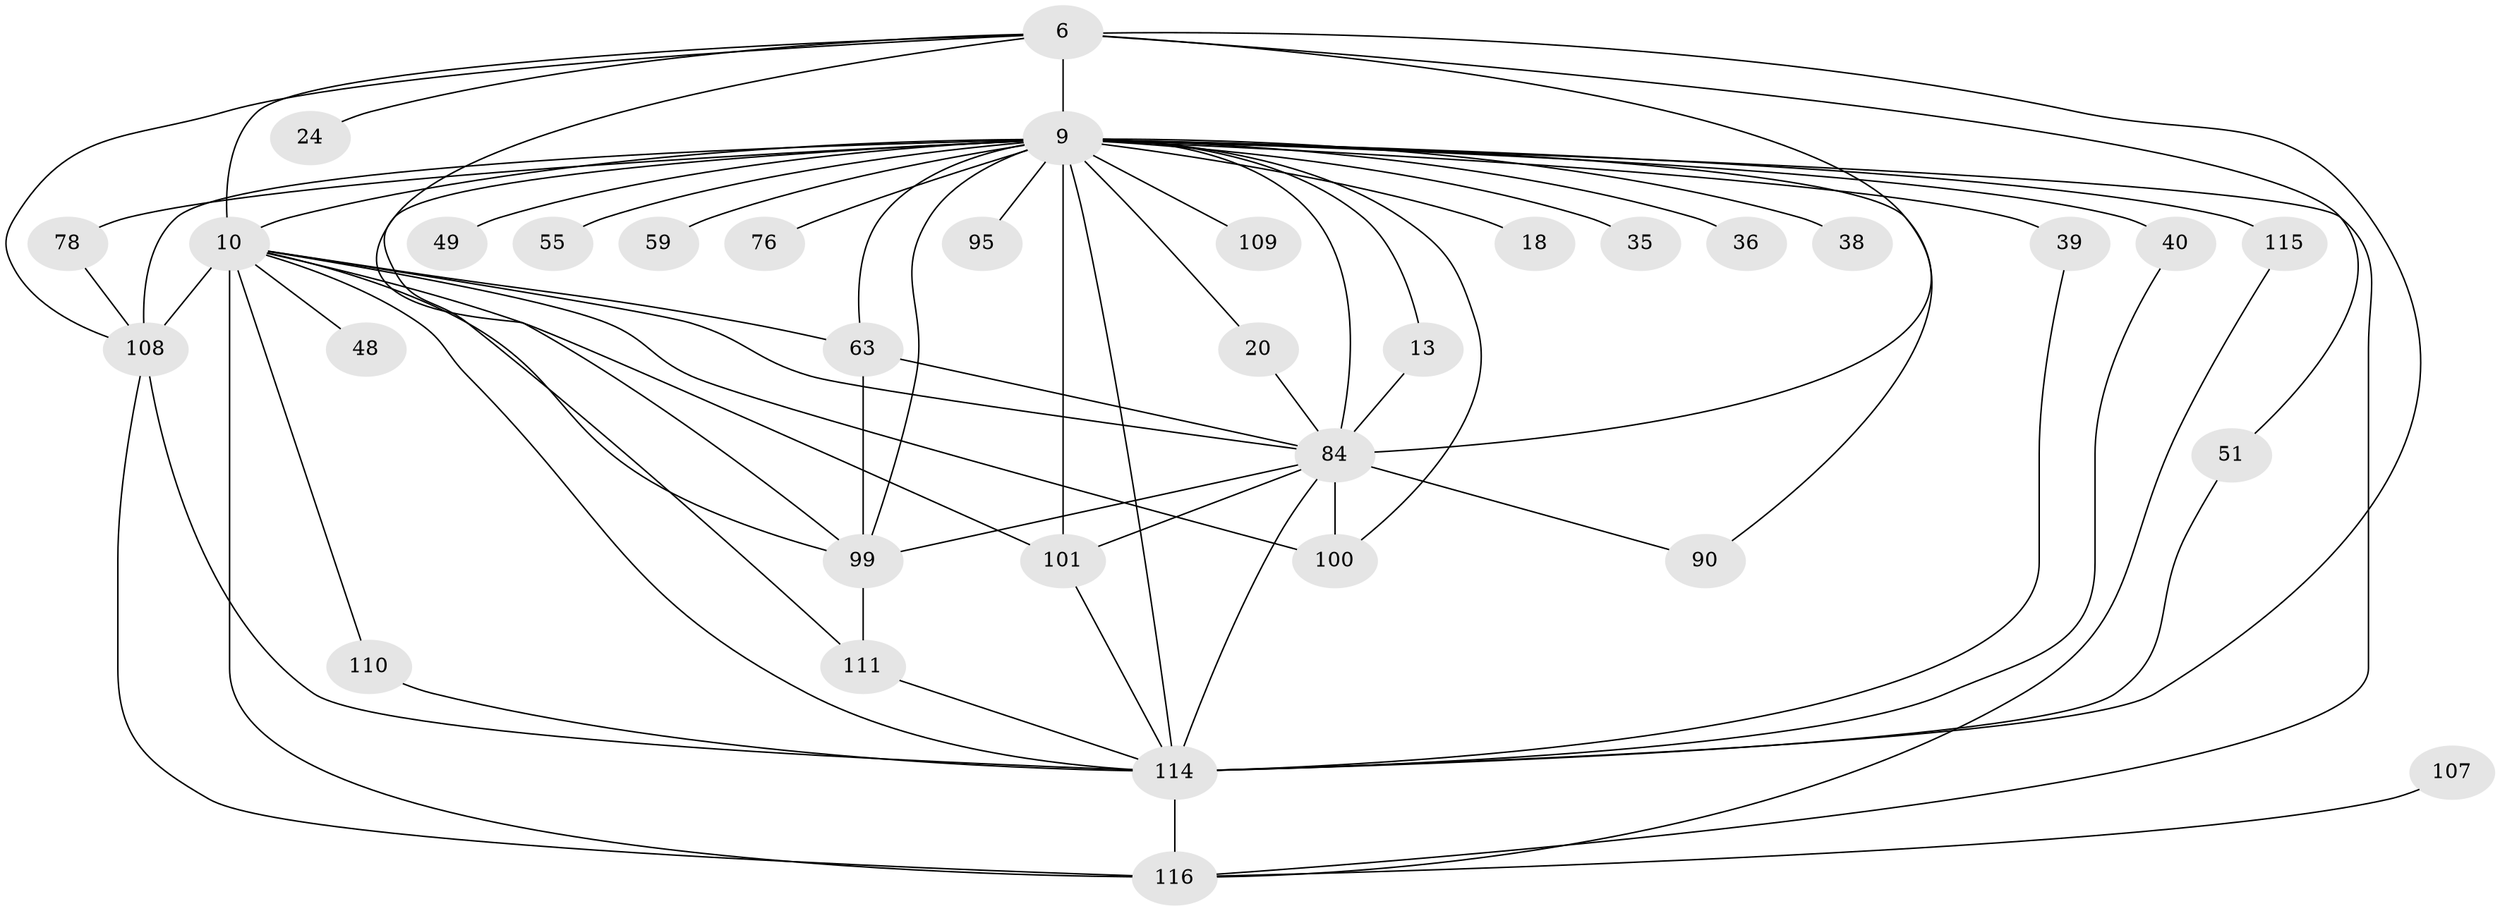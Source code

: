// original degree distribution, {17: 0.008620689655172414, 20: 0.017241379310344827, 11: 0.008620689655172414, 25: 0.017241379310344827, 18: 0.008620689655172414, 16: 0.008620689655172414, 28: 0.008620689655172414, 21: 0.008620689655172414, 6: 0.034482758620689655, 3: 0.19827586206896552, 2: 0.47413793103448276, 4: 0.11206896551724138, 5: 0.08620689655172414, 8: 0.008620689655172414}
// Generated by graph-tools (version 1.1) at 2025/47/03/04/25 21:47:53]
// undirected, 34 vertices, 67 edges
graph export_dot {
graph [start="1"]
  node [color=gray90,style=filled];
  6 [super="+3"];
  9 [super="+4+8"];
  10 [super="+2"];
  13;
  18;
  20;
  24;
  35;
  36;
  38;
  39;
  40;
  48;
  49;
  51;
  55;
  59;
  63 [super="+31+33"];
  76;
  78 [super="+17"];
  84 [super="+22+5"];
  90;
  95;
  99 [super="+25+93+87+83"];
  100 [super="+19+80"];
  101 [super="+91+94+88"];
  107;
  108 [super="+92+105+54+69"];
  109;
  110;
  111 [super="+45"];
  114 [super="+103+85+113"];
  115 [super="+23+43+104"];
  116 [super="+112+98"];
  6 -- 9 [weight=8];
  6 -- 10 [weight=4];
  6 -- 24 [weight=2];
  6 -- 51;
  6 -- 99 [weight=2];
  6 -- 108 [weight=2];
  6 -- 84 [weight=5];
  6 -- 114;
  9 -- 10 [weight=8];
  9 -- 20;
  9 -- 35 [weight=2];
  9 -- 36 [weight=2];
  9 -- 39 [weight=2];
  9 -- 49 [weight=2];
  9 -- 76 [weight=2];
  9 -- 90;
  9 -- 95 [weight=2];
  9 -- 109 [weight=2];
  9 -- 18 [weight=2];
  9 -- 40 [weight=2];
  9 -- 55 [weight=2];
  9 -- 13;
  9 -- 78 [weight=2];
  9 -- 100;
  9 -- 38 [weight=2];
  9 -- 115 [weight=4];
  9 -- 59 [weight=2];
  9 -- 84 [weight=9];
  9 -- 63;
  9 -- 108 [weight=6];
  9 -- 99;
  9 -- 111;
  9 -- 114 [weight=3];
  9 -- 101 [weight=8];
  9 -- 116 [weight=5];
  10 -- 48 [weight=2];
  10 -- 116 [weight=7];
  10 -- 101 [weight=4];
  10 -- 110;
  10 -- 63 [weight=2];
  10 -- 84 [weight=4];
  10 -- 108 [weight=3];
  10 -- 114;
  10 -- 100;
  10 -- 99;
  13 -- 84;
  20 -- 84;
  39 -- 114;
  40 -- 114;
  51 -- 114;
  63 -- 84 [weight=2];
  63 -- 99 [weight=2];
  78 -- 108;
  84 -- 90;
  84 -- 100 [weight=2];
  84 -- 114 [weight=7];
  84 -- 99;
  84 -- 101;
  99 -- 111 [weight=2];
  101 -- 114 [weight=2];
  107 -- 116 [weight=2];
  108 -- 114 [weight=6];
  108 -- 116;
  110 -- 114;
  111 -- 114 [weight=2];
  114 -- 116 [weight=2];
  115 -- 116;
}
